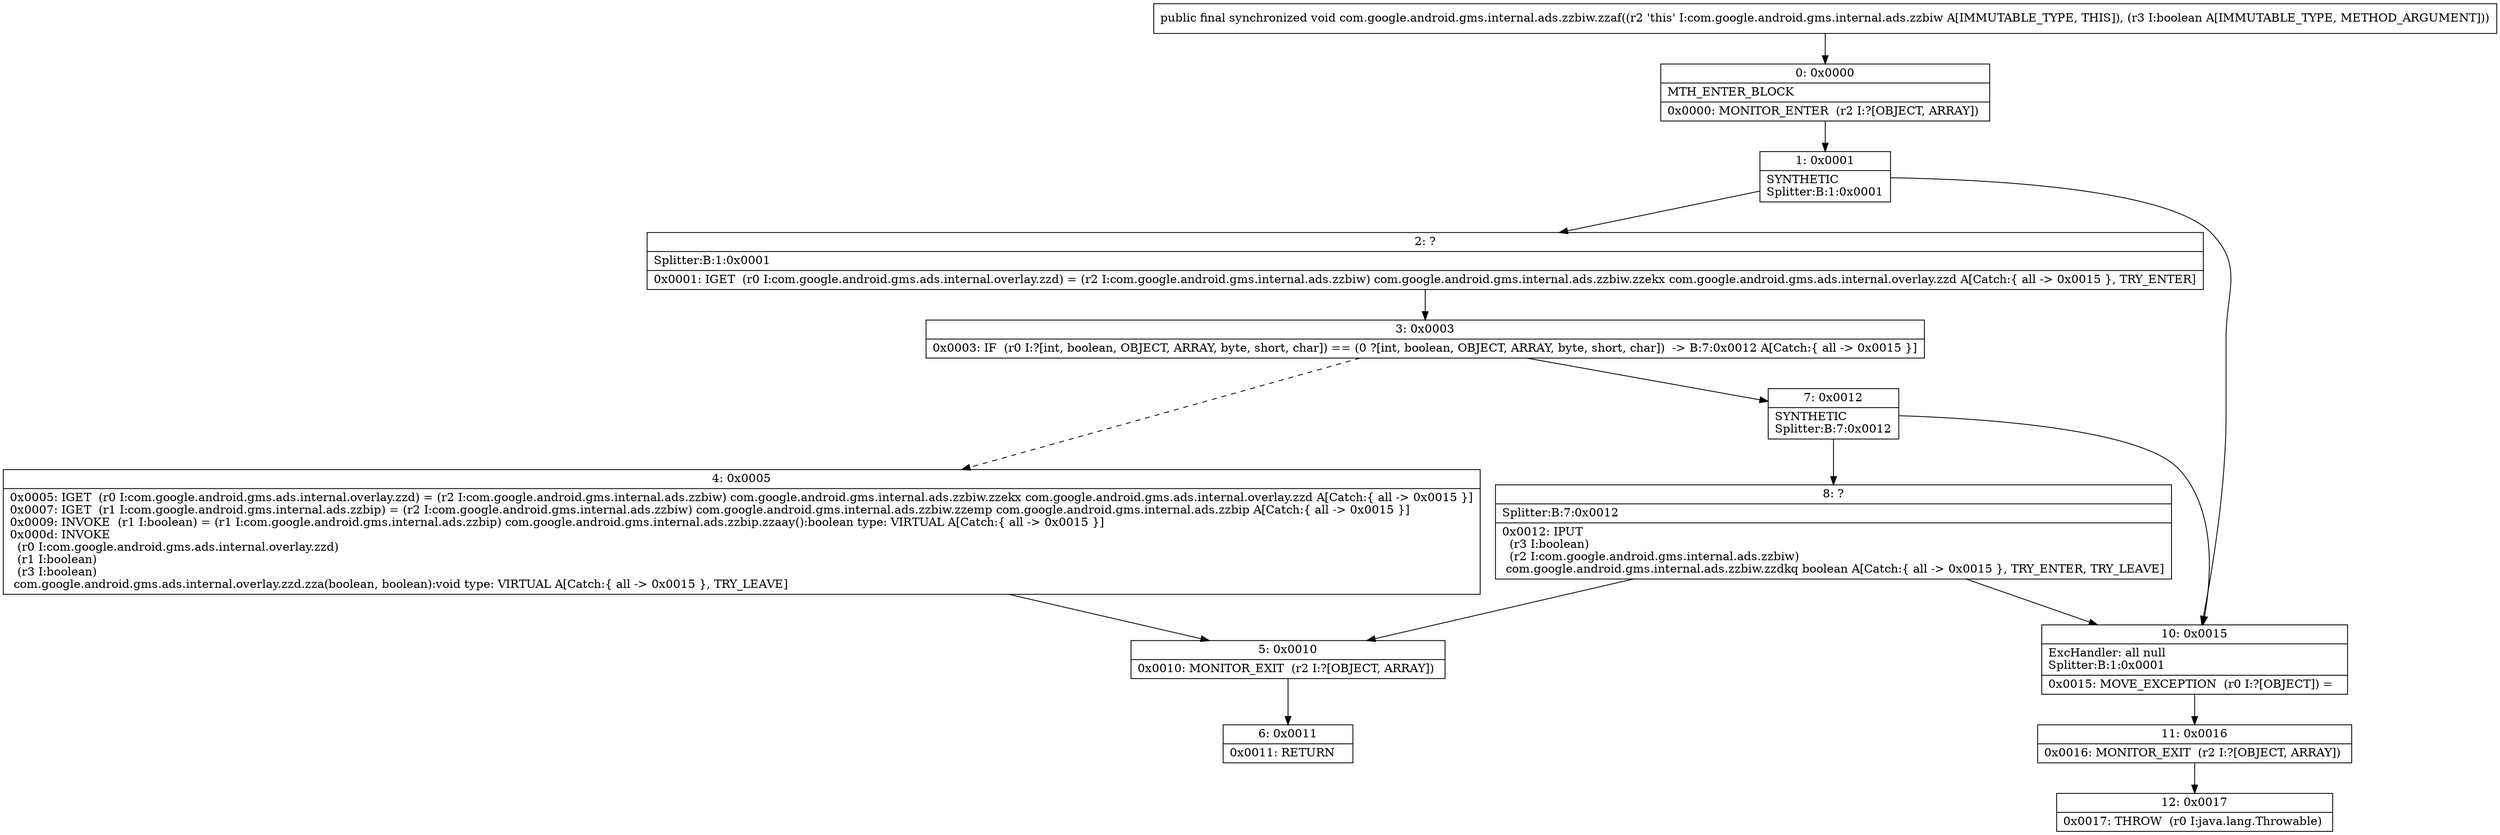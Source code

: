 digraph "CFG forcom.google.android.gms.internal.ads.zzbiw.zzaf(Z)V" {
Node_0 [shape=record,label="{0\:\ 0x0000|MTH_ENTER_BLOCK\l|0x0000: MONITOR_ENTER  (r2 I:?[OBJECT, ARRAY]) \l}"];
Node_1 [shape=record,label="{1\:\ 0x0001|SYNTHETIC\lSplitter:B:1:0x0001\l}"];
Node_2 [shape=record,label="{2\:\ ?|Splitter:B:1:0x0001\l|0x0001: IGET  (r0 I:com.google.android.gms.ads.internal.overlay.zzd) = (r2 I:com.google.android.gms.internal.ads.zzbiw) com.google.android.gms.internal.ads.zzbiw.zzekx com.google.android.gms.ads.internal.overlay.zzd A[Catch:\{ all \-\> 0x0015 \}, TRY_ENTER]\l}"];
Node_3 [shape=record,label="{3\:\ 0x0003|0x0003: IF  (r0 I:?[int, boolean, OBJECT, ARRAY, byte, short, char]) == (0 ?[int, boolean, OBJECT, ARRAY, byte, short, char])  \-\> B:7:0x0012 A[Catch:\{ all \-\> 0x0015 \}]\l}"];
Node_4 [shape=record,label="{4\:\ 0x0005|0x0005: IGET  (r0 I:com.google.android.gms.ads.internal.overlay.zzd) = (r2 I:com.google.android.gms.internal.ads.zzbiw) com.google.android.gms.internal.ads.zzbiw.zzekx com.google.android.gms.ads.internal.overlay.zzd A[Catch:\{ all \-\> 0x0015 \}]\l0x0007: IGET  (r1 I:com.google.android.gms.internal.ads.zzbip) = (r2 I:com.google.android.gms.internal.ads.zzbiw) com.google.android.gms.internal.ads.zzbiw.zzemp com.google.android.gms.internal.ads.zzbip A[Catch:\{ all \-\> 0x0015 \}]\l0x0009: INVOKE  (r1 I:boolean) = (r1 I:com.google.android.gms.internal.ads.zzbip) com.google.android.gms.internal.ads.zzbip.zzaay():boolean type: VIRTUAL A[Catch:\{ all \-\> 0x0015 \}]\l0x000d: INVOKE  \l  (r0 I:com.google.android.gms.ads.internal.overlay.zzd)\l  (r1 I:boolean)\l  (r3 I:boolean)\l com.google.android.gms.ads.internal.overlay.zzd.zza(boolean, boolean):void type: VIRTUAL A[Catch:\{ all \-\> 0x0015 \}, TRY_LEAVE]\l}"];
Node_5 [shape=record,label="{5\:\ 0x0010|0x0010: MONITOR_EXIT  (r2 I:?[OBJECT, ARRAY]) \l}"];
Node_6 [shape=record,label="{6\:\ 0x0011|0x0011: RETURN   \l}"];
Node_7 [shape=record,label="{7\:\ 0x0012|SYNTHETIC\lSplitter:B:7:0x0012\l}"];
Node_8 [shape=record,label="{8\:\ ?|Splitter:B:7:0x0012\l|0x0012: IPUT  \l  (r3 I:boolean)\l  (r2 I:com.google.android.gms.internal.ads.zzbiw)\l com.google.android.gms.internal.ads.zzbiw.zzdkq boolean A[Catch:\{ all \-\> 0x0015 \}, TRY_ENTER, TRY_LEAVE]\l}"];
Node_10 [shape=record,label="{10\:\ 0x0015|ExcHandler: all null\lSplitter:B:1:0x0001\l|0x0015: MOVE_EXCEPTION  (r0 I:?[OBJECT]) =  \l}"];
Node_11 [shape=record,label="{11\:\ 0x0016|0x0016: MONITOR_EXIT  (r2 I:?[OBJECT, ARRAY]) \l}"];
Node_12 [shape=record,label="{12\:\ 0x0017|0x0017: THROW  (r0 I:java.lang.Throwable) \l}"];
MethodNode[shape=record,label="{public final synchronized void com.google.android.gms.internal.ads.zzbiw.zzaf((r2 'this' I:com.google.android.gms.internal.ads.zzbiw A[IMMUTABLE_TYPE, THIS]), (r3 I:boolean A[IMMUTABLE_TYPE, METHOD_ARGUMENT])) }"];
MethodNode -> Node_0;
Node_0 -> Node_1;
Node_1 -> Node_2;
Node_1 -> Node_10;
Node_2 -> Node_3;
Node_3 -> Node_4[style=dashed];
Node_3 -> Node_7;
Node_4 -> Node_5;
Node_5 -> Node_6;
Node_7 -> Node_8;
Node_7 -> Node_10;
Node_8 -> Node_10;
Node_8 -> Node_5;
Node_10 -> Node_11;
Node_11 -> Node_12;
}

